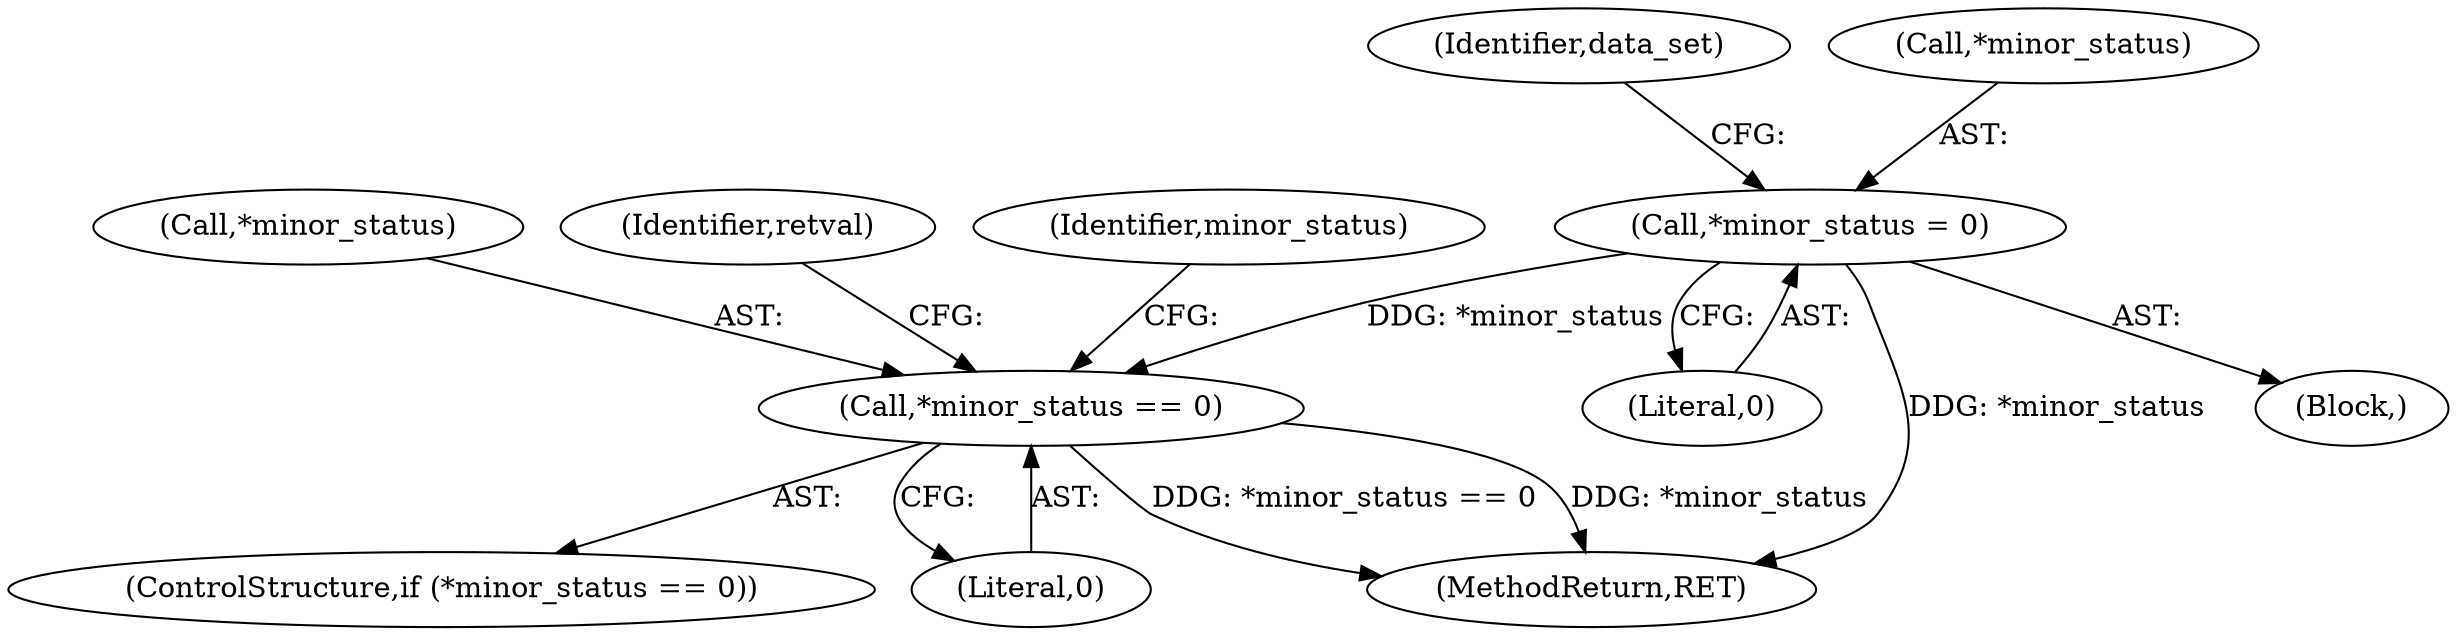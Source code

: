 digraph "0_krb5_82dc33da50338ac84c7b4102dc6513d897d0506a_7@pointer" {
"1000131" [label="(Call,*minor_status = 0)"];
"1000218" [label="(Call,*minor_status == 0)"];
"1000219" [label="(Call,*minor_status)"];
"1000229" [label="(Identifier,retval)"];
"1000230" [label="(MethodReturn,RET)"];
"1000224" [label="(Identifier,minor_status)"];
"1000131" [label="(Call,*minor_status = 0)"];
"1000218" [label="(Call,*minor_status == 0)"];
"1000217" [label="(ControlStructure,if (*minor_status == 0))"];
"1000107" [label="(Block,)"];
"1000137" [label="(Identifier,data_set)"];
"1000134" [label="(Literal,0)"];
"1000132" [label="(Call,*minor_status)"];
"1000221" [label="(Literal,0)"];
"1000131" -> "1000107"  [label="AST: "];
"1000131" -> "1000134"  [label="CFG: "];
"1000132" -> "1000131"  [label="AST: "];
"1000134" -> "1000131"  [label="AST: "];
"1000137" -> "1000131"  [label="CFG: "];
"1000131" -> "1000230"  [label="DDG: *minor_status"];
"1000131" -> "1000218"  [label="DDG: *minor_status"];
"1000218" -> "1000217"  [label="AST: "];
"1000218" -> "1000221"  [label="CFG: "];
"1000219" -> "1000218"  [label="AST: "];
"1000221" -> "1000218"  [label="AST: "];
"1000224" -> "1000218"  [label="CFG: "];
"1000229" -> "1000218"  [label="CFG: "];
"1000218" -> "1000230"  [label="DDG: *minor_status"];
"1000218" -> "1000230"  [label="DDG: *minor_status == 0"];
}
